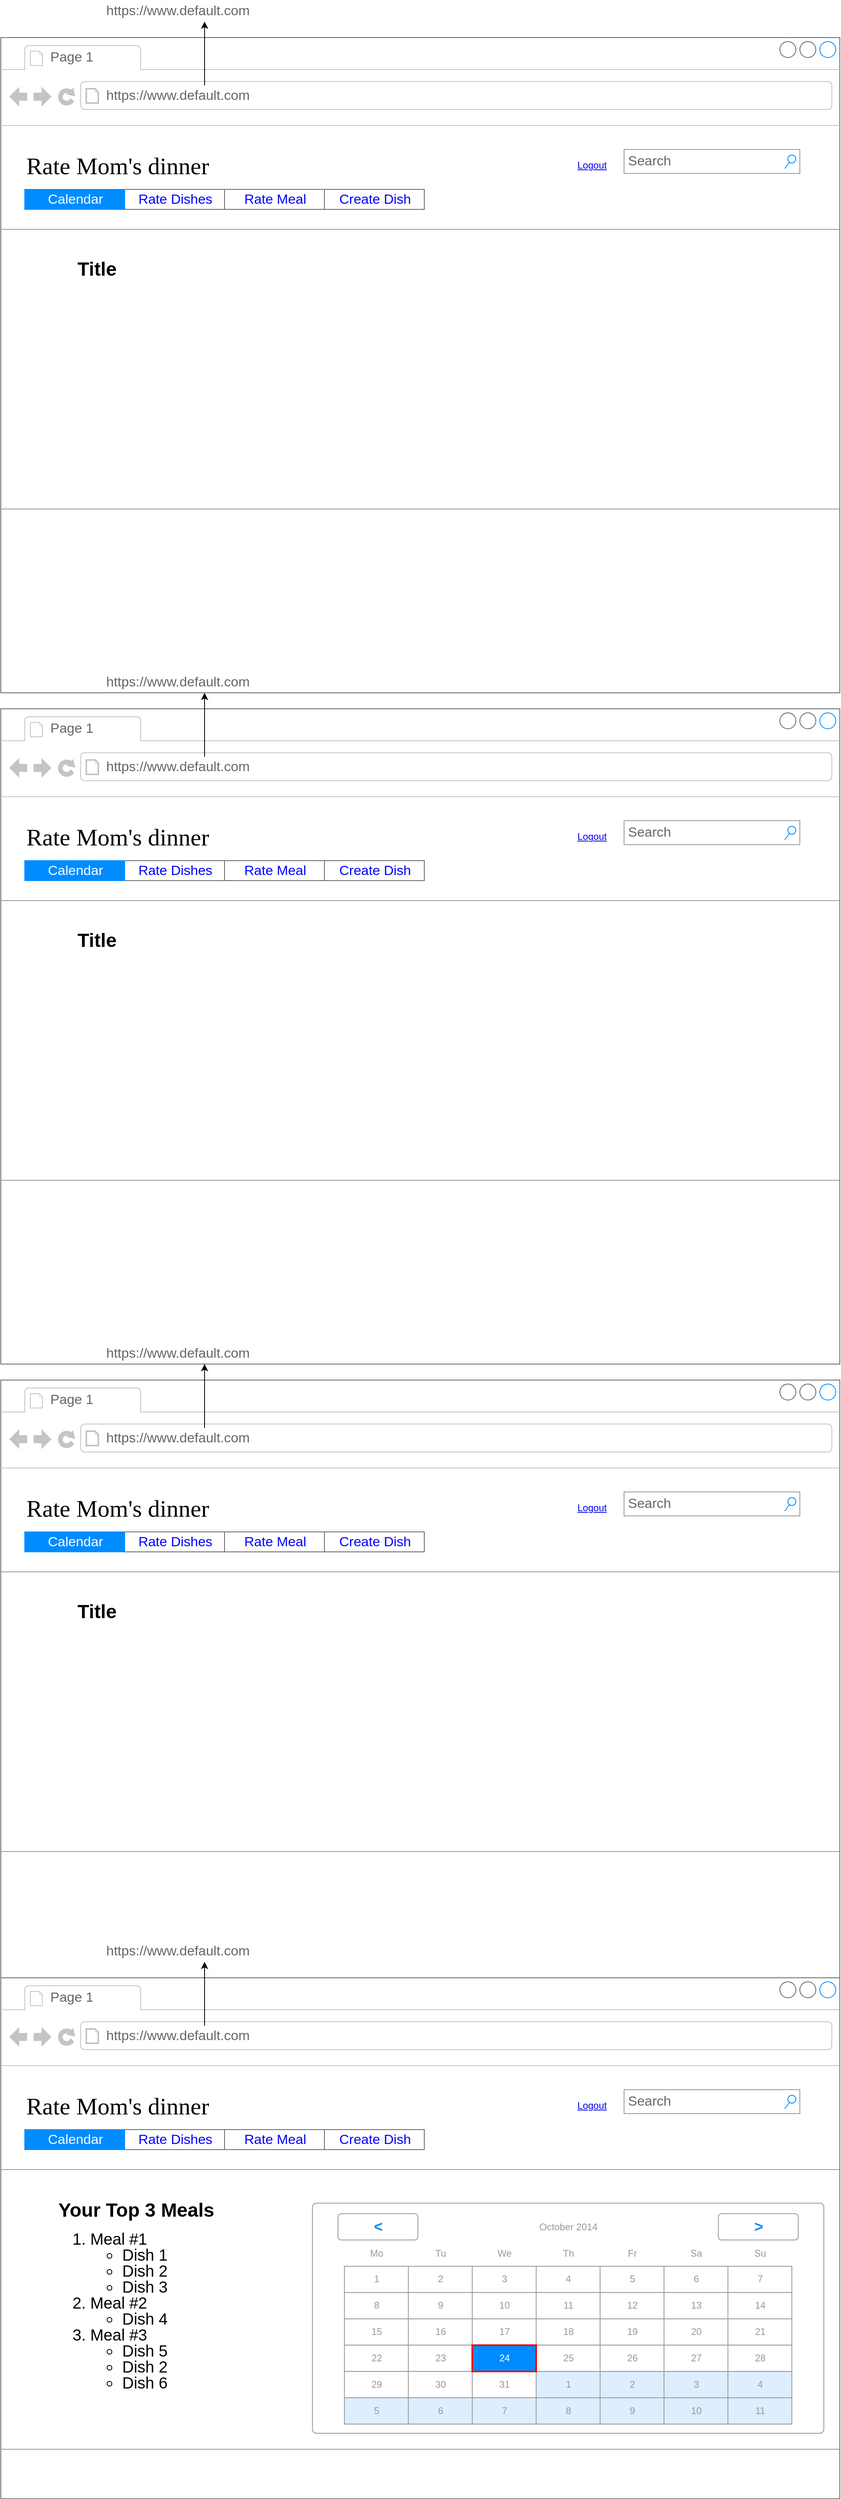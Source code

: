 <mxfile version="11.2.8" type="device" pages="1"><diagram name="Page-1" id="2cc2dc42-3aac-f2a9-1cec-7a8b7cbee084"><mxGraphModel dx="1408" dy="1583" grid="1" gridSize="10" guides="1" tooltips="1" connect="1" arrows="1" fold="1" page="1" pageScale="1" pageWidth="1100" pageHeight="850" background="#ffffff" math="0" shadow="0"><root><mxCell id="0"/><mxCell id="1" parent="0"/><mxCell id="7026571954dc6520-1" value="" style="strokeWidth=1;shadow=0;dashed=0;align=center;html=1;shape=mxgraph.mockup.containers.browserWindow;rSize=0;fillColor=#ffffff;strokeColor=#666666;mainText=,;recursiveResize=0;rounded=0;labelBackgroundColor=none;fontFamily=Verdana;fontSize=12;fontColor=#000000;" parent="1" vertex="1"><mxGeometry x="30" y="20" width="1050" height="820" as="geometry"/></mxCell><mxCell id="7026571954dc6520-2" value="Page 1" style="strokeWidth=1;shadow=0;dashed=0;align=center;html=1;shape=mxgraph.mockup.containers.anchor;fontSize=17;fontColor=#666666;align=left;" parent="7026571954dc6520-1" vertex="1"><mxGeometry x="60" y="12" width="110" height="26" as="geometry"/></mxCell><mxCell id="9xUAu_tIBHkytSe6XIQW-2" value="" style="edgeStyle=orthogonalEdgeStyle;rounded=0;orthogonalLoop=1;jettySize=auto;html=1;" edge="1" parent="7026571954dc6520-1" source="7026571954dc6520-3" target="9xUAu_tIBHkytSe6XIQW-1"><mxGeometry relative="1" as="geometry"/></mxCell><mxCell id="7026571954dc6520-3" value="https://www.default.com" style="strokeWidth=1;shadow=0;dashed=0;align=center;html=1;shape=mxgraph.mockup.containers.anchor;rSize=0;fontSize=17;fontColor=#666666;align=left;" parent="7026571954dc6520-1" vertex="1"><mxGeometry x="130" y="60" width="250" height="26" as="geometry"/></mxCell><mxCell id="9xUAu_tIBHkytSe6XIQW-1" value="https://www.default.com" style="strokeWidth=1;shadow=0;dashed=0;align=center;html=1;shape=mxgraph.mockup.containers.anchor;rSize=0;fontSize=17;fontColor=#666666;align=left;" vertex="1" parent="7026571954dc6520-1"><mxGeometry x="130" y="-46" width="250" height="26" as="geometry"/></mxCell><mxCell id="7026571954dc6520-4" value="Rate Mom's dinner&lt;br&gt;" style="text;html=1;points=[];align=left;verticalAlign=top;spacingTop=-4;fontSize=30;fontFamily=Verdana;fontColor=#000000;" parent="7026571954dc6520-1" vertex="1"><mxGeometry x="30" y="140" width="340" height="50" as="geometry"/></mxCell><mxCell id="7026571954dc6520-12" value="Search" style="text;html=1;points=[];align=left;verticalAlign=top;spacingTop=-4;fontSize=15;fontFamily=Verdana;fontColor=#000000;" parent="7026571954dc6520-1" vertex="1"><mxGeometry x="780" y="140" width="170" height="30" as="geometry"/></mxCell><mxCell id="7026571954dc6520-14" value="Search" style="strokeWidth=1;shadow=0;dashed=0;align=center;html=1;shape=mxgraph.mockup.forms.searchBox;strokeColor=#999999;mainText=;fillColor=#ffffff;strokeColor2=#008cff;fontColor=#666666;fontSize=17;align=left;spacingLeft=3;rounded=0;labelBackgroundColor=none;" parent="7026571954dc6520-1" vertex="1"><mxGeometry x="780" y="140" width="220" height="30" as="geometry"/></mxCell><mxCell id="7026571954dc6520-15" value="" style="verticalLabelPosition=bottom;shadow=0;dashed=0;align=center;html=1;verticalAlign=top;strokeWidth=1;shape=mxgraph.mockup.markup.line;strokeColor=#999999;rounded=0;labelBackgroundColor=none;fillColor=#ffffff;fontFamily=Verdana;fontSize=12;fontColor=#000000;" parent="7026571954dc6520-1" vertex="1"><mxGeometry y="150" width="1050" height="180" as="geometry"/></mxCell><mxCell id="7026571954dc6520-21" value="" style="verticalLabelPosition=bottom;shadow=0;dashed=0;align=center;html=1;verticalAlign=top;strokeWidth=1;shape=mxgraph.mockup.markup.line;strokeColor=#999999;rounded=0;labelBackgroundColor=none;fillColor=#ffffff;fontFamily=Verdana;fontSize=12;fontColor=#000000;" parent="7026571954dc6520-1" vertex="1"><mxGeometry y="580" width="1050" height="20" as="geometry"/></mxCell><UserObject label="Logout" link="https://www.draw.io" id="9xUAu_tIBHkytSe6XIQW-8"><mxCell style="text;html=1;strokeColor=none;fillColor=none;whiteSpace=wrap;align=center;verticalAlign=middle;fontColor=#0000EE;fontStyle=4;" vertex="1" parent="7026571954dc6520-1"><mxGeometry x="710" y="140" width="60" height="40" as="geometry"/></mxCell></UserObject><mxCell id="9xUAu_tIBHkytSe6XIQW-17" value="" style="strokeWidth=1;shadow=0;dashed=0;align=center;html=1;shape=mxgraph.mockup.text.rrect;rSize=0;fillColor=#ffffff;strokeColor=#666666;fontSize=25;" vertex="1" parent="7026571954dc6520-1"><mxGeometry x="30" y="190" width="500" height="25" as="geometry"/></mxCell><mxCell id="9xUAu_tIBHkytSe6XIQW-18" value="Rate Dishes" style="strokeColor=inherit;fillColor=inherit;gradientColor=inherit;strokeWidth=1;shadow=0;dashed=0;align=center;html=1;shape=mxgraph.mockup.text.rrect;rSize=0;fontSize=17;fontColor=#0000ff;" vertex="1" parent="9xUAu_tIBHkytSe6XIQW-17"><mxGeometry x="125" width="125" height="25" as="geometry"/></mxCell><mxCell id="9xUAu_tIBHkytSe6XIQW-19" value="Rate Meal" style="strokeColor=inherit;fillColor=inherit;gradientColor=inherit;strokeWidth=1;shadow=0;dashed=0;align=center;html=1;shape=mxgraph.mockup.text.rrect;rSize=0;fontSize=17;fontColor=#0000ff;" vertex="1" parent="9xUAu_tIBHkytSe6XIQW-17"><mxGeometry x="250" width="125" height="25" as="geometry"/></mxCell><mxCell id="9xUAu_tIBHkytSe6XIQW-20" value="Create Dish" style="strokeColor=inherit;fillColor=inherit;gradientColor=inherit;strokeWidth=1;shadow=0;dashed=0;align=center;html=1;shape=mxgraph.mockup.text.rrect;rSize=0;fontSize=17;fontColor=#0000ff;" vertex="1" parent="9xUAu_tIBHkytSe6XIQW-17"><mxGeometry x="375" width="125" height="25" as="geometry"/></mxCell><mxCell id="9xUAu_tIBHkytSe6XIQW-21" value="Calendar" style="strokeWidth=1;shadow=0;dashed=0;align=center;html=1;shape=mxgraph.mockup.text.rrect;rSize=0;fontSize=17;fontColor=#ffffff;fillColor=#008cff;strokeColor=#008cff;" vertex="1" parent="9xUAu_tIBHkytSe6XIQW-17"><mxGeometry width="125" height="25" as="geometry"/></mxCell><mxCell id="9xUAu_tIBHkytSe6XIQW-22" value="Title" style="text;strokeColor=none;fillColor=none;html=1;fontSize=24;fontStyle=1;verticalAlign=middle;align=center;" vertex="1" parent="7026571954dc6520-1"><mxGeometry x="70" y="270" width="100" height="40" as="geometry"/></mxCell><mxCell id="9xUAu_tIBHkytSe6XIQW-23" value="" style="strokeWidth=1;shadow=0;dashed=0;align=center;html=1;shape=mxgraph.mockup.containers.browserWindow;rSize=0;fillColor=#ffffff;strokeColor=#666666;mainText=,;recursiveResize=0;rounded=0;labelBackgroundColor=none;fontFamily=Verdana;fontSize=12;fontColor=#000000;" vertex="1" parent="1"><mxGeometry x="30" y="860" width="1050" height="820" as="geometry"/></mxCell><mxCell id="9xUAu_tIBHkytSe6XIQW-24" value="Page 1" style="strokeWidth=1;shadow=0;dashed=0;align=center;html=1;shape=mxgraph.mockup.containers.anchor;fontSize=17;fontColor=#666666;align=left;" vertex="1" parent="9xUAu_tIBHkytSe6XIQW-23"><mxGeometry x="60" y="12" width="110" height="26" as="geometry"/></mxCell><mxCell id="9xUAu_tIBHkytSe6XIQW-25" value="" style="edgeStyle=orthogonalEdgeStyle;rounded=0;orthogonalLoop=1;jettySize=auto;html=1;" edge="1" parent="9xUAu_tIBHkytSe6XIQW-23" source="9xUAu_tIBHkytSe6XIQW-26" target="9xUAu_tIBHkytSe6XIQW-27"><mxGeometry relative="1" as="geometry"/></mxCell><mxCell id="9xUAu_tIBHkytSe6XIQW-26" value="https://www.default.com" style="strokeWidth=1;shadow=0;dashed=0;align=center;html=1;shape=mxgraph.mockup.containers.anchor;rSize=0;fontSize=17;fontColor=#666666;align=left;" vertex="1" parent="9xUAu_tIBHkytSe6XIQW-23"><mxGeometry x="130" y="60" width="250" height="26" as="geometry"/></mxCell><mxCell id="9xUAu_tIBHkytSe6XIQW-27" value="https://www.default.com" style="strokeWidth=1;shadow=0;dashed=0;align=center;html=1;shape=mxgraph.mockup.containers.anchor;rSize=0;fontSize=17;fontColor=#666666;align=left;" vertex="1" parent="9xUAu_tIBHkytSe6XIQW-23"><mxGeometry x="130" y="-46" width="250" height="26" as="geometry"/></mxCell><mxCell id="9xUAu_tIBHkytSe6XIQW-28" value="Rate Mom's dinner&lt;br&gt;" style="text;html=1;points=[];align=left;verticalAlign=top;spacingTop=-4;fontSize=30;fontFamily=Verdana;fontColor=#000000;" vertex="1" parent="9xUAu_tIBHkytSe6XIQW-23"><mxGeometry x="30" y="140" width="340" height="50" as="geometry"/></mxCell><mxCell id="9xUAu_tIBHkytSe6XIQW-29" value="Search" style="text;html=1;points=[];align=left;verticalAlign=top;spacingTop=-4;fontSize=15;fontFamily=Verdana;fontColor=#000000;" vertex="1" parent="9xUAu_tIBHkytSe6XIQW-23"><mxGeometry x="780" y="140" width="170" height="30" as="geometry"/></mxCell><mxCell id="9xUAu_tIBHkytSe6XIQW-30" value="Search" style="strokeWidth=1;shadow=0;dashed=0;align=center;html=1;shape=mxgraph.mockup.forms.searchBox;strokeColor=#999999;mainText=;fillColor=#ffffff;strokeColor2=#008cff;fontColor=#666666;fontSize=17;align=left;spacingLeft=3;rounded=0;labelBackgroundColor=none;" vertex="1" parent="9xUAu_tIBHkytSe6XIQW-23"><mxGeometry x="780" y="140" width="220" height="30" as="geometry"/></mxCell><mxCell id="9xUAu_tIBHkytSe6XIQW-31" value="" style="verticalLabelPosition=bottom;shadow=0;dashed=0;align=center;html=1;verticalAlign=top;strokeWidth=1;shape=mxgraph.mockup.markup.line;strokeColor=#999999;rounded=0;labelBackgroundColor=none;fillColor=#ffffff;fontFamily=Verdana;fontSize=12;fontColor=#000000;" vertex="1" parent="9xUAu_tIBHkytSe6XIQW-23"><mxGeometry y="150" width="1050" height="180" as="geometry"/></mxCell><mxCell id="9xUAu_tIBHkytSe6XIQW-32" value="" style="verticalLabelPosition=bottom;shadow=0;dashed=0;align=center;html=1;verticalAlign=top;strokeWidth=1;shape=mxgraph.mockup.markup.line;strokeColor=#999999;rounded=0;labelBackgroundColor=none;fillColor=#ffffff;fontFamily=Verdana;fontSize=12;fontColor=#000000;" vertex="1" parent="9xUAu_tIBHkytSe6XIQW-23"><mxGeometry y="580" width="1050" height="20" as="geometry"/></mxCell><UserObject label="Logout" link="https://www.draw.io" id="9xUAu_tIBHkytSe6XIQW-33"><mxCell style="text;html=1;strokeColor=none;fillColor=none;whiteSpace=wrap;align=center;verticalAlign=middle;fontColor=#0000EE;fontStyle=4;" vertex="1" parent="9xUAu_tIBHkytSe6XIQW-23"><mxGeometry x="710" y="140" width="60" height="40" as="geometry"/></mxCell></UserObject><mxCell id="9xUAu_tIBHkytSe6XIQW-34" value="" style="strokeWidth=1;shadow=0;dashed=0;align=center;html=1;shape=mxgraph.mockup.text.rrect;rSize=0;fillColor=#ffffff;strokeColor=#666666;fontSize=25;" vertex="1" parent="9xUAu_tIBHkytSe6XIQW-23"><mxGeometry x="30" y="190" width="500" height="25" as="geometry"/></mxCell><mxCell id="9xUAu_tIBHkytSe6XIQW-35" value="Rate Dishes" style="strokeColor=inherit;fillColor=inherit;gradientColor=inherit;strokeWidth=1;shadow=0;dashed=0;align=center;html=1;shape=mxgraph.mockup.text.rrect;rSize=0;fontSize=17;fontColor=#0000ff;" vertex="1" parent="9xUAu_tIBHkytSe6XIQW-34"><mxGeometry x="125" width="125" height="25" as="geometry"/></mxCell><mxCell id="9xUAu_tIBHkytSe6XIQW-36" value="Rate Meal" style="strokeColor=inherit;fillColor=inherit;gradientColor=inherit;strokeWidth=1;shadow=0;dashed=0;align=center;html=1;shape=mxgraph.mockup.text.rrect;rSize=0;fontSize=17;fontColor=#0000ff;" vertex="1" parent="9xUAu_tIBHkytSe6XIQW-34"><mxGeometry x="250" width="125" height="25" as="geometry"/></mxCell><mxCell id="9xUAu_tIBHkytSe6XIQW-37" value="Create Dish" style="strokeColor=inherit;fillColor=inherit;gradientColor=inherit;strokeWidth=1;shadow=0;dashed=0;align=center;html=1;shape=mxgraph.mockup.text.rrect;rSize=0;fontSize=17;fontColor=#0000ff;" vertex="1" parent="9xUAu_tIBHkytSe6XIQW-34"><mxGeometry x="375" width="125" height="25" as="geometry"/></mxCell><mxCell id="9xUAu_tIBHkytSe6XIQW-38" value="Calendar" style="strokeWidth=1;shadow=0;dashed=0;align=center;html=1;shape=mxgraph.mockup.text.rrect;rSize=0;fontSize=17;fontColor=#ffffff;fillColor=#008cff;strokeColor=#008cff;" vertex="1" parent="9xUAu_tIBHkytSe6XIQW-34"><mxGeometry width="125" height="25" as="geometry"/></mxCell><mxCell id="9xUAu_tIBHkytSe6XIQW-39" value="Title" style="text;strokeColor=none;fillColor=none;html=1;fontSize=24;fontStyle=1;verticalAlign=middle;align=center;" vertex="1" parent="9xUAu_tIBHkytSe6XIQW-23"><mxGeometry x="70" y="270" width="100" height="40" as="geometry"/></mxCell><mxCell id="9xUAu_tIBHkytSe6XIQW-40" value="" style="strokeWidth=1;shadow=0;dashed=0;align=center;html=1;shape=mxgraph.mockup.containers.browserWindow;rSize=0;fillColor=#ffffff;strokeColor=#666666;mainText=,;recursiveResize=0;rounded=0;labelBackgroundColor=none;fontFamily=Verdana;fontSize=12;fontColor=#000000;" vertex="1" parent="1"><mxGeometry x="30" y="1700" width="1050" height="820" as="geometry"/></mxCell><mxCell id="9xUAu_tIBHkytSe6XIQW-41" value="Page 1" style="strokeWidth=1;shadow=0;dashed=0;align=center;html=1;shape=mxgraph.mockup.containers.anchor;fontSize=17;fontColor=#666666;align=left;" vertex="1" parent="9xUAu_tIBHkytSe6XIQW-40"><mxGeometry x="60" y="12" width="110" height="26" as="geometry"/></mxCell><mxCell id="9xUAu_tIBHkytSe6XIQW-42" value="" style="edgeStyle=orthogonalEdgeStyle;rounded=0;orthogonalLoop=1;jettySize=auto;html=1;" edge="1" parent="9xUAu_tIBHkytSe6XIQW-40" source="9xUAu_tIBHkytSe6XIQW-43" target="9xUAu_tIBHkytSe6XIQW-44"><mxGeometry relative="1" as="geometry"/></mxCell><mxCell id="9xUAu_tIBHkytSe6XIQW-43" value="https://www.default.com" style="strokeWidth=1;shadow=0;dashed=0;align=center;html=1;shape=mxgraph.mockup.containers.anchor;rSize=0;fontSize=17;fontColor=#666666;align=left;" vertex="1" parent="9xUAu_tIBHkytSe6XIQW-40"><mxGeometry x="130" y="60" width="250" height="26" as="geometry"/></mxCell><mxCell id="9xUAu_tIBHkytSe6XIQW-44" value="https://www.default.com" style="strokeWidth=1;shadow=0;dashed=0;align=center;html=1;shape=mxgraph.mockup.containers.anchor;rSize=0;fontSize=17;fontColor=#666666;align=left;" vertex="1" parent="9xUAu_tIBHkytSe6XIQW-40"><mxGeometry x="130" y="-46" width="250" height="26" as="geometry"/></mxCell><mxCell id="9xUAu_tIBHkytSe6XIQW-45" value="Rate Mom's dinner&lt;br&gt;" style="text;html=1;points=[];align=left;verticalAlign=top;spacingTop=-4;fontSize=30;fontFamily=Verdana;fontColor=#000000;" vertex="1" parent="9xUAu_tIBHkytSe6XIQW-40"><mxGeometry x="30" y="140" width="340" height="50" as="geometry"/></mxCell><mxCell id="9xUAu_tIBHkytSe6XIQW-46" value="Search" style="text;html=1;points=[];align=left;verticalAlign=top;spacingTop=-4;fontSize=15;fontFamily=Verdana;fontColor=#000000;" vertex="1" parent="9xUAu_tIBHkytSe6XIQW-40"><mxGeometry x="780" y="140" width="170" height="30" as="geometry"/></mxCell><mxCell id="9xUAu_tIBHkytSe6XIQW-47" value="Search" style="strokeWidth=1;shadow=0;dashed=0;align=center;html=1;shape=mxgraph.mockup.forms.searchBox;strokeColor=#999999;mainText=;fillColor=#ffffff;strokeColor2=#008cff;fontColor=#666666;fontSize=17;align=left;spacingLeft=3;rounded=0;labelBackgroundColor=none;" vertex="1" parent="9xUAu_tIBHkytSe6XIQW-40"><mxGeometry x="780" y="140" width="220" height="30" as="geometry"/></mxCell><mxCell id="9xUAu_tIBHkytSe6XIQW-48" value="" style="verticalLabelPosition=bottom;shadow=0;dashed=0;align=center;html=1;verticalAlign=top;strokeWidth=1;shape=mxgraph.mockup.markup.line;strokeColor=#999999;rounded=0;labelBackgroundColor=none;fillColor=#ffffff;fontFamily=Verdana;fontSize=12;fontColor=#000000;" vertex="1" parent="9xUAu_tIBHkytSe6XIQW-40"><mxGeometry y="150" width="1050" height="180" as="geometry"/></mxCell><mxCell id="9xUAu_tIBHkytSe6XIQW-49" value="" style="verticalLabelPosition=bottom;shadow=0;dashed=0;align=center;html=1;verticalAlign=top;strokeWidth=1;shape=mxgraph.mockup.markup.line;strokeColor=#999999;rounded=0;labelBackgroundColor=none;fillColor=#ffffff;fontFamily=Verdana;fontSize=12;fontColor=#000000;" vertex="1" parent="9xUAu_tIBHkytSe6XIQW-40"><mxGeometry y="580" width="1050" height="20" as="geometry"/></mxCell><UserObject label="Logout" link="https://www.draw.io" id="9xUAu_tIBHkytSe6XIQW-50"><mxCell style="text;html=1;strokeColor=none;fillColor=none;whiteSpace=wrap;align=center;verticalAlign=middle;fontColor=#0000EE;fontStyle=4;" vertex="1" parent="9xUAu_tIBHkytSe6XIQW-40"><mxGeometry x="710" y="140" width="60" height="40" as="geometry"/></mxCell></UserObject><mxCell id="9xUAu_tIBHkytSe6XIQW-51" value="" style="strokeWidth=1;shadow=0;dashed=0;align=center;html=1;shape=mxgraph.mockup.text.rrect;rSize=0;fillColor=#ffffff;strokeColor=#666666;fontSize=25;" vertex="1" parent="9xUAu_tIBHkytSe6XIQW-40"><mxGeometry x="30" y="190" width="500" height="25" as="geometry"/></mxCell><mxCell id="9xUAu_tIBHkytSe6XIQW-52" value="Rate Dishes" style="strokeColor=inherit;fillColor=inherit;gradientColor=inherit;strokeWidth=1;shadow=0;dashed=0;align=center;html=1;shape=mxgraph.mockup.text.rrect;rSize=0;fontSize=17;fontColor=#0000ff;" vertex="1" parent="9xUAu_tIBHkytSe6XIQW-51"><mxGeometry x="125" width="125" height="25" as="geometry"/></mxCell><mxCell id="9xUAu_tIBHkytSe6XIQW-53" value="Rate Meal" style="strokeColor=inherit;fillColor=inherit;gradientColor=inherit;strokeWidth=1;shadow=0;dashed=0;align=center;html=1;shape=mxgraph.mockup.text.rrect;rSize=0;fontSize=17;fontColor=#0000ff;" vertex="1" parent="9xUAu_tIBHkytSe6XIQW-51"><mxGeometry x="250" width="125" height="25" as="geometry"/></mxCell><mxCell id="9xUAu_tIBHkytSe6XIQW-54" value="Create Dish" style="strokeColor=inherit;fillColor=inherit;gradientColor=inherit;strokeWidth=1;shadow=0;dashed=0;align=center;html=1;shape=mxgraph.mockup.text.rrect;rSize=0;fontSize=17;fontColor=#0000ff;" vertex="1" parent="9xUAu_tIBHkytSe6XIQW-51"><mxGeometry x="375" width="125" height="25" as="geometry"/></mxCell><mxCell id="9xUAu_tIBHkytSe6XIQW-55" value="Calendar" style="strokeWidth=1;shadow=0;dashed=0;align=center;html=1;shape=mxgraph.mockup.text.rrect;rSize=0;fontSize=17;fontColor=#ffffff;fillColor=#008cff;strokeColor=#008cff;" vertex="1" parent="9xUAu_tIBHkytSe6XIQW-51"><mxGeometry width="125" height="25" as="geometry"/></mxCell><mxCell id="9xUAu_tIBHkytSe6XIQW-56" value="Title" style="text;strokeColor=none;fillColor=none;html=1;fontSize=24;fontStyle=1;verticalAlign=middle;align=center;" vertex="1" parent="9xUAu_tIBHkytSe6XIQW-40"><mxGeometry x="70" y="270" width="100" height="40" as="geometry"/></mxCell><object label="" id="9xUAu_tIBHkytSe6XIQW-57"><mxCell style="strokeWidth=1;shadow=0;dashed=0;align=center;html=1;shape=mxgraph.mockup.containers.browserWindow;rSize=0;fillColor=#ffffff;strokeColor=#666666;mainText=,;recursiveResize=0;rounded=0;labelBackgroundColor=none;fontFamily=Verdana;fontSize=12;fontColor=#000000;" vertex="1" parent="1"><mxGeometry x="30" y="2448" width="1050" height="652" as="geometry"/></mxCell></object><mxCell id="9xUAu_tIBHkytSe6XIQW-75" value="&lt;ol style=&quot;font-size: 20px ; line-height: 100%&quot;&gt;&lt;li style=&quot;font-size: 20px&quot;&gt;Meal #1&lt;/li&gt;&lt;ul&gt;&lt;li style=&quot;font-size: 20px&quot;&gt;Dish 1&lt;/li&gt;&lt;li style=&quot;font-size: 20px&quot;&gt;Dish 2&lt;/li&gt;&lt;li style=&quot;font-size: 20px&quot;&gt;Dish 3&lt;/li&gt;&lt;/ul&gt;&lt;li style=&quot;font-size: 20px&quot;&gt;Meal #2&lt;/li&gt;&lt;ul&gt;&lt;li style=&quot;font-size: 20px&quot;&gt;Dish 4&lt;/li&gt;&lt;/ul&gt;&lt;li style=&quot;font-size: 20px&quot;&gt;Meal #3&lt;/li&gt;&lt;ul&gt;&lt;li style=&quot;font-size: 20px&quot;&gt;Dish 5&lt;/li&gt;&lt;li style=&quot;font-size: 20px&quot;&gt;Dish 2&lt;/li&gt;&lt;li style=&quot;font-size: 20px&quot;&gt;Dish 6&lt;/li&gt;&lt;/ul&gt;&lt;/ol&gt;" style="text;strokeColor=none;fillColor=none;html=1;whiteSpace=wrap;overflow=hidden;fontSize=20;direction=south;" vertex="1" parent="9xUAu_tIBHkytSe6XIQW-57"><mxGeometry x="70" y="290" width="425" height="230" as="geometry"/></mxCell><mxCell id="9xUAu_tIBHkytSe6XIQW-58" value="Page 1" style="strokeWidth=1;shadow=0;dashed=0;align=center;html=1;shape=mxgraph.mockup.containers.anchor;fontSize=17;fontColor=#666666;align=left;" vertex="1" parent="9xUAu_tIBHkytSe6XIQW-57"><mxGeometry x="60" y="12" width="110" height="26" as="geometry"/></mxCell><mxCell id="9xUAu_tIBHkytSe6XIQW-59" value="" style="edgeStyle=orthogonalEdgeStyle;rounded=0;orthogonalLoop=1;jettySize=auto;html=1;" edge="1" parent="9xUAu_tIBHkytSe6XIQW-57" source="9xUAu_tIBHkytSe6XIQW-60" target="9xUAu_tIBHkytSe6XIQW-61"><mxGeometry relative="1" as="geometry"/></mxCell><mxCell id="9xUAu_tIBHkytSe6XIQW-60" value="https://www.default.com" style="strokeWidth=1;shadow=0;dashed=0;align=center;html=1;shape=mxgraph.mockup.containers.anchor;rSize=0;fontSize=17;fontColor=#666666;align=left;" vertex="1" parent="9xUAu_tIBHkytSe6XIQW-57"><mxGeometry x="130" y="60" width="250" height="26" as="geometry"/></mxCell><mxCell id="9xUAu_tIBHkytSe6XIQW-61" value="https://www.default.com" style="strokeWidth=1;shadow=0;dashed=0;align=center;html=1;shape=mxgraph.mockup.containers.anchor;rSize=0;fontSize=17;fontColor=#666666;align=left;" vertex="1" parent="9xUAu_tIBHkytSe6XIQW-57"><mxGeometry x="130" y="-46" width="250" height="26" as="geometry"/></mxCell><mxCell id="9xUAu_tIBHkytSe6XIQW-62" value="Rate Mom's dinner&lt;br&gt;" style="text;html=1;points=[];align=left;verticalAlign=top;spacingTop=-4;fontSize=30;fontFamily=Verdana;fontColor=#000000;" vertex="1" parent="9xUAu_tIBHkytSe6XIQW-57"><mxGeometry x="30" y="140" width="340" height="50" as="geometry"/></mxCell><mxCell id="9xUAu_tIBHkytSe6XIQW-63" value="Search" style="text;html=1;points=[];align=left;verticalAlign=top;spacingTop=-4;fontSize=15;fontFamily=Verdana;fontColor=#000000;" vertex="1" parent="9xUAu_tIBHkytSe6XIQW-57"><mxGeometry x="780" y="140" width="170" height="30" as="geometry"/></mxCell><mxCell id="9xUAu_tIBHkytSe6XIQW-64" value="Search" style="strokeWidth=1;shadow=0;dashed=0;align=center;html=1;shape=mxgraph.mockup.forms.searchBox;strokeColor=#999999;mainText=;fillColor=#ffffff;strokeColor2=#008cff;fontColor=#666666;fontSize=17;align=left;spacingLeft=3;rounded=0;labelBackgroundColor=none;" vertex="1" parent="9xUAu_tIBHkytSe6XIQW-57"><mxGeometry x="780" y="140" width="220" height="30" as="geometry"/></mxCell><mxCell id="9xUAu_tIBHkytSe6XIQW-65" value="" style="verticalLabelPosition=bottom;shadow=0;dashed=0;align=center;html=1;verticalAlign=top;strokeWidth=1;shape=mxgraph.mockup.markup.line;strokeColor=#999999;rounded=0;labelBackgroundColor=none;fillColor=#ffffff;fontFamily=Verdana;fontSize=12;fontColor=#000000;" vertex="1" parent="9xUAu_tIBHkytSe6XIQW-57"><mxGeometry y="150" width="1050" height="180" as="geometry"/></mxCell><mxCell id="9xUAu_tIBHkytSe6XIQW-66" value="" style="verticalLabelPosition=bottom;shadow=0;dashed=0;align=center;html=1;verticalAlign=top;strokeWidth=1;shape=mxgraph.mockup.markup.line;strokeColor=#999999;rounded=0;labelBackgroundColor=none;fillColor=#ffffff;fontFamily=Verdana;fontSize=12;fontColor=#000000;" vertex="1" parent="9xUAu_tIBHkytSe6XIQW-57"><mxGeometry y="580" width="1050" height="20" as="geometry"/></mxCell><UserObject label="Logout" link="https://www.draw.io" id="9xUAu_tIBHkytSe6XIQW-67"><mxCell style="text;html=1;strokeColor=none;fillColor=none;whiteSpace=wrap;align=center;verticalAlign=middle;fontColor=#0000EE;fontStyle=4;" vertex="1" parent="9xUAu_tIBHkytSe6XIQW-57"><mxGeometry x="710" y="140" width="60" height="40" as="geometry"/></mxCell></UserObject><mxCell id="9xUAu_tIBHkytSe6XIQW-68" value="" style="strokeWidth=1;shadow=0;dashed=0;align=center;html=1;shape=mxgraph.mockup.text.rrect;rSize=0;fillColor=#ffffff;strokeColor=#666666;fontSize=25;" vertex="1" parent="9xUAu_tIBHkytSe6XIQW-57"><mxGeometry x="30" y="190" width="500" height="25" as="geometry"/></mxCell><mxCell id="9xUAu_tIBHkytSe6XIQW-69" value="Rate Dishes" style="strokeColor=inherit;fillColor=inherit;gradientColor=inherit;strokeWidth=1;shadow=0;dashed=0;align=center;html=1;shape=mxgraph.mockup.text.rrect;rSize=0;fontSize=17;fontColor=#0000ff;" vertex="1" parent="9xUAu_tIBHkytSe6XIQW-68"><mxGeometry x="125" width="125" height="25" as="geometry"/></mxCell><mxCell id="9xUAu_tIBHkytSe6XIQW-70" value="Rate Meal" style="strokeColor=inherit;fillColor=inherit;gradientColor=inherit;strokeWidth=1;shadow=0;dashed=0;align=center;html=1;shape=mxgraph.mockup.text.rrect;rSize=0;fontSize=17;fontColor=#0000ff;" vertex="1" parent="9xUAu_tIBHkytSe6XIQW-68"><mxGeometry x="250" width="125" height="25" as="geometry"/></mxCell><mxCell id="9xUAu_tIBHkytSe6XIQW-71" value="Create Dish" style="strokeColor=inherit;fillColor=inherit;gradientColor=inherit;strokeWidth=1;shadow=0;dashed=0;align=center;html=1;shape=mxgraph.mockup.text.rrect;rSize=0;fontSize=17;fontColor=#0000ff;" vertex="1" parent="9xUAu_tIBHkytSe6XIQW-68"><mxGeometry x="375" width="125" height="25" as="geometry"/></mxCell><mxCell id="9xUAu_tIBHkytSe6XIQW-72" value="Calendar" style="strokeWidth=1;shadow=0;dashed=0;align=center;html=1;shape=mxgraph.mockup.text.rrect;rSize=0;fontSize=17;fontColor=#ffffff;fillColor=#008cff;strokeColor=#008cff;" vertex="1" parent="9xUAu_tIBHkytSe6XIQW-68"><mxGeometry width="125" height="25" as="geometry"/></mxCell><mxCell id="9xUAu_tIBHkytSe6XIQW-73" value="Your Top 3&amp;nbsp;Meals" style="text;strokeColor=none;fillColor=none;html=1;fontSize=24;fontStyle=1;align=left;" vertex="1" parent="9xUAu_tIBHkytSe6XIQW-57"><mxGeometry x="70" y="270" width="210" height="40" as="geometry"/></mxCell><mxCell id="9xUAu_tIBHkytSe6XIQW-77" value="" style="strokeWidth=1;shadow=0;dashed=0;align=center;html=1;shape=mxgraph.mockup.forms.rrect;rSize=5;strokeColor=#999999;fillColor=#ffffff;fontSize=20;" vertex="1" parent="9xUAu_tIBHkytSe6XIQW-57"><mxGeometry x="390" y="282" width="640" height="288" as="geometry"/></mxCell><mxCell id="9xUAu_tIBHkytSe6XIQW-78" value="October 2014" style="strokeWidth=1;shadow=0;dashed=0;align=center;html=1;shape=mxgraph.mockup.forms.anchor;fontColor=#999999;" vertex="1" parent="9xUAu_tIBHkytSe6XIQW-77"><mxGeometry x="120" y="13.166" width="400" height="32.914" as="geometry"/></mxCell><mxCell id="9xUAu_tIBHkytSe6XIQW-79" value="&lt;" style="strokeWidth=1;shadow=0;dashed=0;align=center;html=1;shape=mxgraph.mockup.forms.rrect;rSize=4;strokeColor=#999999;fontColor=#008cff;fontSize=19;fontStyle=1;" vertex="1" parent="9xUAu_tIBHkytSe6XIQW-77"><mxGeometry x="32" y="13.166" width="100" height="32.914" as="geometry"/></mxCell><mxCell id="9xUAu_tIBHkytSe6XIQW-80" value="&gt;" style="strokeWidth=1;shadow=0;dashed=0;align=center;html=1;shape=mxgraph.mockup.forms.rrect;rSize=4;strokeColor=#999999;fontColor=#008cff;fontSize=19;fontStyle=1;" vertex="1" parent="9xUAu_tIBHkytSe6XIQW-77"><mxGeometry x="508" y="13.166" width="100" height="32.914" as="geometry"/></mxCell><mxCell id="9xUAu_tIBHkytSe6XIQW-81" value="Mo" style="strokeWidth=1;shadow=0;dashed=0;align=center;html=1;shape=mxgraph.mockup.forms.anchor;fontColor=#999999;" vertex="1" parent="9xUAu_tIBHkytSe6XIQW-77"><mxGeometry x="40" y="46.08" width="80" height="32.914" as="geometry"/></mxCell><mxCell id="9xUAu_tIBHkytSe6XIQW-82" value="Tu" style="strokeWidth=1;shadow=0;dashed=0;align=center;html=1;shape=mxgraph.mockup.forms.anchor;fontColor=#999999;" vertex="1" parent="9xUAu_tIBHkytSe6XIQW-77"><mxGeometry x="120" y="46.08" width="80" height="32.914" as="geometry"/></mxCell><mxCell id="9xUAu_tIBHkytSe6XIQW-83" value="We" style="strokeWidth=1;shadow=0;dashed=0;align=center;html=1;shape=mxgraph.mockup.forms.anchor;fontColor=#999999;" vertex="1" parent="9xUAu_tIBHkytSe6XIQW-77"><mxGeometry x="200" y="46.08" width="80" height="32.914" as="geometry"/></mxCell><mxCell id="9xUAu_tIBHkytSe6XIQW-84" value="Th" style="strokeWidth=1;shadow=0;dashed=0;align=center;html=1;shape=mxgraph.mockup.forms.anchor;fontColor=#999999;" vertex="1" parent="9xUAu_tIBHkytSe6XIQW-77"><mxGeometry x="280" y="46.08" width="80" height="32.914" as="geometry"/></mxCell><mxCell id="9xUAu_tIBHkytSe6XIQW-85" value="Fr" style="strokeWidth=1;shadow=0;dashed=0;align=center;html=1;shape=mxgraph.mockup.forms.anchor;fontColor=#999999;" vertex="1" parent="9xUAu_tIBHkytSe6XIQW-77"><mxGeometry x="360" y="46.08" width="80" height="32.914" as="geometry"/></mxCell><mxCell id="9xUAu_tIBHkytSe6XIQW-86" value="Sa" style="strokeWidth=1;shadow=0;dashed=0;align=center;html=1;shape=mxgraph.mockup.forms.anchor;fontColor=#999999;" vertex="1" parent="9xUAu_tIBHkytSe6XIQW-77"><mxGeometry x="440" y="46.08" width="80" height="32.914" as="geometry"/></mxCell><mxCell id="9xUAu_tIBHkytSe6XIQW-87" value="Su" style="strokeWidth=1;shadow=0;dashed=0;align=center;html=1;shape=mxgraph.mockup.forms.anchor;fontColor=#999999;" vertex="1" parent="9xUAu_tIBHkytSe6XIQW-77"><mxGeometry x="520" y="46.08" width="80" height="32.914" as="geometry"/></mxCell><mxCell id="9xUAu_tIBHkytSe6XIQW-88" value="1" style="strokeWidth=1;shadow=0;dashed=0;align=center;html=1;shape=mxgraph.mockup.forms.rrect;rSize=0;strokeColor=#999999;fontColor=#999999;" vertex="1" parent="9xUAu_tIBHkytSe6XIQW-77"><mxGeometry x="40" y="78.994" width="80" height="32.914" as="geometry"/></mxCell><mxCell id="9xUAu_tIBHkytSe6XIQW-89" value="2" style="strokeWidth=1;shadow=0;dashed=0;align=center;html=1;shape=mxgraph.mockup.forms.rrect;rSize=0;strokeColor=#999999;fontColor=#999999;" vertex="1" parent="9xUAu_tIBHkytSe6XIQW-77"><mxGeometry x="120" y="78.994" width="80" height="32.914" as="geometry"/></mxCell><mxCell id="9xUAu_tIBHkytSe6XIQW-90" value="3" style="strokeWidth=1;shadow=0;dashed=0;align=center;html=1;shape=mxgraph.mockup.forms.rrect;rSize=0;strokeColor=#999999;fontColor=#999999;" vertex="1" parent="9xUAu_tIBHkytSe6XIQW-77"><mxGeometry x="200" y="78.994" width="80" height="32.914" as="geometry"/></mxCell><mxCell id="9xUAu_tIBHkytSe6XIQW-91" value="4" style="strokeWidth=1;shadow=0;dashed=0;align=center;html=1;shape=mxgraph.mockup.forms.rrect;rSize=0;strokeColor=#999999;fontColor=#999999;" vertex="1" parent="9xUAu_tIBHkytSe6XIQW-77"><mxGeometry x="280" y="78.994" width="80" height="32.914" as="geometry"/></mxCell><mxCell id="9xUAu_tIBHkytSe6XIQW-92" value="5" style="strokeWidth=1;shadow=0;dashed=0;align=center;html=1;shape=mxgraph.mockup.forms.rrect;rSize=0;strokeColor=#999999;fontColor=#999999;" vertex="1" parent="9xUAu_tIBHkytSe6XIQW-77"><mxGeometry x="360" y="78.994" width="80" height="32.914" as="geometry"/></mxCell><mxCell id="9xUAu_tIBHkytSe6XIQW-93" value="6" style="strokeWidth=1;shadow=0;dashed=0;align=center;html=1;shape=mxgraph.mockup.forms.rrect;rSize=0;strokeColor=#999999;fontColor=#999999;" vertex="1" parent="9xUAu_tIBHkytSe6XIQW-77"><mxGeometry x="440" y="78.994" width="80" height="32.914" as="geometry"/></mxCell><mxCell id="9xUAu_tIBHkytSe6XIQW-94" value="7" style="strokeWidth=1;shadow=0;dashed=0;align=center;html=1;shape=mxgraph.mockup.forms.rrect;rSize=0;strokeColor=#999999;fontColor=#999999;" vertex="1" parent="9xUAu_tIBHkytSe6XIQW-77"><mxGeometry x="520" y="78.994" width="80" height="32.914" as="geometry"/></mxCell><mxCell id="9xUAu_tIBHkytSe6XIQW-95" value="8" style="strokeWidth=1;shadow=0;dashed=0;align=center;html=1;shape=mxgraph.mockup.forms.rrect;rSize=0;strokeColor=#999999;fontColor=#999999;" vertex="1" parent="9xUAu_tIBHkytSe6XIQW-77"><mxGeometry x="40" y="111.909" width="80" height="32.914" as="geometry"/></mxCell><mxCell id="9xUAu_tIBHkytSe6XIQW-96" value="9" style="strokeWidth=1;shadow=0;dashed=0;align=center;html=1;shape=mxgraph.mockup.forms.rrect;rSize=0;strokeColor=#999999;fontColor=#999999;" vertex="1" parent="9xUAu_tIBHkytSe6XIQW-77"><mxGeometry x="120" y="111.909" width="80" height="32.914" as="geometry"/></mxCell><mxCell id="9xUAu_tIBHkytSe6XIQW-97" value="10" style="strokeWidth=1;shadow=0;dashed=0;align=center;html=1;shape=mxgraph.mockup.forms.rrect;rSize=0;strokeColor=#999999;fontColor=#999999;" vertex="1" parent="9xUAu_tIBHkytSe6XIQW-77"><mxGeometry x="200" y="111.909" width="80" height="32.914" as="geometry"/></mxCell><mxCell id="9xUAu_tIBHkytSe6XIQW-98" value="11" style="strokeWidth=1;shadow=0;dashed=0;align=center;html=1;shape=mxgraph.mockup.forms.rrect;rSize=0;strokeColor=#999999;fontColor=#999999;" vertex="1" parent="9xUAu_tIBHkytSe6XIQW-77"><mxGeometry x="280" y="111.909" width="80" height="32.914" as="geometry"/></mxCell><mxCell id="9xUAu_tIBHkytSe6XIQW-99" value="12" style="strokeWidth=1;shadow=0;dashed=0;align=center;html=1;shape=mxgraph.mockup.forms.rrect;rSize=0;strokeColor=#999999;fontColor=#999999;" vertex="1" parent="9xUAu_tIBHkytSe6XIQW-77"><mxGeometry x="360" y="111.909" width="80" height="32.914" as="geometry"/></mxCell><mxCell id="9xUAu_tIBHkytSe6XIQW-100" value="13" style="strokeWidth=1;shadow=0;dashed=0;align=center;html=1;shape=mxgraph.mockup.forms.rrect;rSize=0;strokeColor=#999999;fontColor=#999999;" vertex="1" parent="9xUAu_tIBHkytSe6XIQW-77"><mxGeometry x="440" y="111.909" width="80" height="32.914" as="geometry"/></mxCell><mxCell id="9xUAu_tIBHkytSe6XIQW-101" value="14" style="strokeWidth=1;shadow=0;dashed=0;align=center;html=1;shape=mxgraph.mockup.forms.rrect;rSize=0;strokeColor=#999999;fontColor=#999999;" vertex="1" parent="9xUAu_tIBHkytSe6XIQW-77"><mxGeometry x="520" y="111.909" width="80" height="32.914" as="geometry"/></mxCell><mxCell id="9xUAu_tIBHkytSe6XIQW-102" value="15" style="strokeWidth=1;shadow=0;dashed=0;align=center;html=1;shape=mxgraph.mockup.forms.rrect;rSize=0;strokeColor=#999999;fontColor=#999999;" vertex="1" parent="9xUAu_tIBHkytSe6XIQW-77"><mxGeometry x="40" y="144.823" width="80" height="32.914" as="geometry"/></mxCell><mxCell id="9xUAu_tIBHkytSe6XIQW-103" value="16" style="strokeWidth=1;shadow=0;dashed=0;align=center;html=1;shape=mxgraph.mockup.forms.rrect;rSize=0;strokeColor=#999999;fontColor=#999999;" vertex="1" parent="9xUAu_tIBHkytSe6XIQW-77"><mxGeometry x="120" y="144.823" width="80" height="32.914" as="geometry"/></mxCell><mxCell id="9xUAu_tIBHkytSe6XIQW-104" value="17" style="strokeWidth=1;shadow=0;dashed=0;align=center;html=1;shape=mxgraph.mockup.forms.rrect;rSize=0;strokeColor=#999999;fontColor=#999999;" vertex="1" parent="9xUAu_tIBHkytSe6XIQW-77"><mxGeometry x="200" y="144.823" width="80" height="32.914" as="geometry"/></mxCell><mxCell id="9xUAu_tIBHkytSe6XIQW-105" value="18" style="strokeWidth=1;shadow=0;dashed=0;align=center;html=1;shape=mxgraph.mockup.forms.rrect;rSize=0;strokeColor=#999999;fontColor=#999999;" vertex="1" parent="9xUAu_tIBHkytSe6XIQW-77"><mxGeometry x="280" y="144.823" width="80" height="32.914" as="geometry"/></mxCell><mxCell id="9xUAu_tIBHkytSe6XIQW-106" value="19" style="strokeWidth=1;shadow=0;dashed=0;align=center;html=1;shape=mxgraph.mockup.forms.rrect;rSize=0;strokeColor=#999999;fontColor=#999999;" vertex="1" parent="9xUAu_tIBHkytSe6XIQW-77"><mxGeometry x="360" y="144.823" width="80" height="32.914" as="geometry"/></mxCell><mxCell id="9xUAu_tIBHkytSe6XIQW-107" value="20" style="strokeWidth=1;shadow=0;dashed=0;align=center;html=1;shape=mxgraph.mockup.forms.rrect;rSize=0;strokeColor=#999999;fontColor=#999999;" vertex="1" parent="9xUAu_tIBHkytSe6XIQW-77"><mxGeometry x="440" y="144.823" width="80" height="32.914" as="geometry"/></mxCell><mxCell id="9xUAu_tIBHkytSe6XIQW-108" value="21" style="strokeWidth=1;shadow=0;dashed=0;align=center;html=1;shape=mxgraph.mockup.forms.rrect;rSize=0;strokeColor=#999999;fontColor=#999999;" vertex="1" parent="9xUAu_tIBHkytSe6XIQW-77"><mxGeometry x="520" y="144.823" width="80" height="32.914" as="geometry"/></mxCell><mxCell id="9xUAu_tIBHkytSe6XIQW-109" value="22" style="strokeWidth=1;shadow=0;dashed=0;align=center;html=1;shape=mxgraph.mockup.forms.rrect;rSize=0;strokeColor=#999999;fontColor=#999999;" vertex="1" parent="9xUAu_tIBHkytSe6XIQW-77"><mxGeometry x="40" y="177.737" width="80" height="32.914" as="geometry"/></mxCell><mxCell id="9xUAu_tIBHkytSe6XIQW-110" value="23" style="strokeWidth=1;shadow=0;dashed=0;align=center;html=1;shape=mxgraph.mockup.forms.rrect;rSize=0;strokeColor=#999999;fontColor=#999999;" vertex="1" parent="9xUAu_tIBHkytSe6XIQW-77"><mxGeometry x="120" y="177.737" width="80" height="32.914" as="geometry"/></mxCell><mxCell id="9xUAu_tIBHkytSe6XIQW-111" value="25" style="strokeWidth=1;shadow=0;dashed=0;align=center;html=1;shape=mxgraph.mockup.forms.rrect;rSize=0;strokeColor=#999999;fontColor=#999999;" vertex="1" parent="9xUAu_tIBHkytSe6XIQW-77"><mxGeometry x="280" y="177.737" width="80" height="32.914" as="geometry"/></mxCell><mxCell id="9xUAu_tIBHkytSe6XIQW-112" value="26" style="strokeWidth=1;shadow=0;dashed=0;align=center;html=1;shape=mxgraph.mockup.forms.rrect;rSize=0;strokeColor=#999999;fontColor=#999999;" vertex="1" parent="9xUAu_tIBHkytSe6XIQW-77"><mxGeometry x="360" y="177.737" width="80" height="32.914" as="geometry"/></mxCell><mxCell id="9xUAu_tIBHkytSe6XIQW-113" value="27" style="strokeWidth=1;shadow=0;dashed=0;align=center;html=1;shape=mxgraph.mockup.forms.rrect;rSize=0;strokeColor=#999999;fontColor=#999999;" vertex="1" parent="9xUAu_tIBHkytSe6XIQW-77"><mxGeometry x="440" y="177.737" width="80" height="32.914" as="geometry"/></mxCell><mxCell id="9xUAu_tIBHkytSe6XIQW-114" value="28" style="strokeWidth=1;shadow=0;dashed=0;align=center;html=1;shape=mxgraph.mockup.forms.rrect;rSize=0;strokeColor=#999999;fontColor=#999999;" vertex="1" parent="9xUAu_tIBHkytSe6XIQW-77"><mxGeometry x="520" y="177.737" width="80" height="32.914" as="geometry"/></mxCell><mxCell id="9xUAu_tIBHkytSe6XIQW-115" value="29" style="strokeWidth=1;shadow=0;dashed=0;align=center;html=1;shape=mxgraph.mockup.forms.rrect;rSize=0;strokeColor=#999999;fontColor=#999999;" vertex="1" parent="9xUAu_tIBHkytSe6XIQW-77"><mxGeometry x="40" y="210.651" width="80" height="32.914" as="geometry"/></mxCell><mxCell id="9xUAu_tIBHkytSe6XIQW-116" value="30" style="strokeWidth=1;shadow=0;dashed=0;align=center;html=1;shape=mxgraph.mockup.forms.rrect;rSize=0;strokeColor=#999999;fontColor=#999999;" vertex="1" parent="9xUAu_tIBHkytSe6XIQW-77"><mxGeometry x="120" y="210.651" width="80" height="32.914" as="geometry"/></mxCell><mxCell id="9xUAu_tIBHkytSe6XIQW-117" value="31" style="strokeWidth=1;shadow=0;dashed=0;align=center;html=1;shape=mxgraph.mockup.forms.rrect;rSize=0;strokeColor=#999999;fontColor=#999999;" vertex="1" parent="9xUAu_tIBHkytSe6XIQW-77"><mxGeometry x="200" y="210.651" width="80" height="32.914" as="geometry"/></mxCell><mxCell id="9xUAu_tIBHkytSe6XIQW-118" value="1" style="strokeWidth=1;shadow=0;dashed=0;align=center;html=1;shape=mxgraph.mockup.forms.rrect;rSize=0;strokeColor=#999999;fontColor=#999999;fillColor=#ddeeff;" vertex="1" parent="9xUAu_tIBHkytSe6XIQW-77"><mxGeometry x="280" y="210.651" width="80" height="32.914" as="geometry"/></mxCell><mxCell id="9xUAu_tIBHkytSe6XIQW-119" value="2" style="strokeWidth=1;shadow=0;dashed=0;align=center;html=1;shape=mxgraph.mockup.forms.rrect;rSize=0;strokeColor=#999999;fontColor=#999999;fillColor=#ddeeff;" vertex="1" parent="9xUAu_tIBHkytSe6XIQW-77"><mxGeometry x="360" y="210.651" width="80" height="32.914" as="geometry"/></mxCell><mxCell id="9xUAu_tIBHkytSe6XIQW-120" value="3" style="strokeWidth=1;shadow=0;dashed=0;align=center;html=1;shape=mxgraph.mockup.forms.rrect;rSize=0;strokeColor=#999999;fontColor=#999999;fillColor=#ddeeff;" vertex="1" parent="9xUAu_tIBHkytSe6XIQW-77"><mxGeometry x="440" y="210.651" width="80" height="32.914" as="geometry"/></mxCell><mxCell id="9xUAu_tIBHkytSe6XIQW-121" value="4" style="strokeWidth=1;shadow=0;dashed=0;align=center;html=1;shape=mxgraph.mockup.forms.rrect;rSize=0;strokeColor=#999999;fontColor=#999999;fillColor=#ddeeff;" vertex="1" parent="9xUAu_tIBHkytSe6XIQW-77"><mxGeometry x="520" y="210.651" width="80" height="32.914" as="geometry"/></mxCell><mxCell id="9xUAu_tIBHkytSe6XIQW-122" value="5" style="strokeWidth=1;shadow=0;dashed=0;align=center;html=1;shape=mxgraph.mockup.forms.rrect;rSize=0;strokeColor=#999999;fontColor=#999999;fillColor=#ddeeff;" vertex="1" parent="9xUAu_tIBHkytSe6XIQW-77"><mxGeometry x="40" y="243.566" width="80" height="32.914" as="geometry"/></mxCell><mxCell id="9xUAu_tIBHkytSe6XIQW-123" value="6" style="strokeWidth=1;shadow=0;dashed=0;align=center;html=1;shape=mxgraph.mockup.forms.rrect;rSize=0;strokeColor=#999999;fontColor=#999999;fillColor=#ddeeff;" vertex="1" parent="9xUAu_tIBHkytSe6XIQW-77"><mxGeometry x="120" y="243.566" width="80" height="32.914" as="geometry"/></mxCell><mxCell id="9xUAu_tIBHkytSe6XIQW-124" value="7" style="strokeWidth=1;shadow=0;dashed=0;align=center;html=1;shape=mxgraph.mockup.forms.rrect;rSize=0;strokeColor=#999999;fontColor=#999999;fillColor=#ddeeff;" vertex="1" parent="9xUAu_tIBHkytSe6XIQW-77"><mxGeometry x="200" y="243.566" width="80" height="32.914" as="geometry"/></mxCell><mxCell id="9xUAu_tIBHkytSe6XIQW-125" value="8" style="strokeWidth=1;shadow=0;dashed=0;align=center;html=1;shape=mxgraph.mockup.forms.rrect;rSize=0;strokeColor=#999999;fontColor=#999999;fillColor=#ddeeff;" vertex="1" parent="9xUAu_tIBHkytSe6XIQW-77"><mxGeometry x="280" y="243.566" width="80" height="32.914" as="geometry"/></mxCell><mxCell id="9xUAu_tIBHkytSe6XIQW-126" value="9" style="strokeWidth=1;shadow=0;dashed=0;align=center;html=1;shape=mxgraph.mockup.forms.rrect;rSize=0;strokeColor=#999999;fontColor=#999999;fillColor=#ddeeff;" vertex="1" parent="9xUAu_tIBHkytSe6XIQW-77"><mxGeometry x="360" y="243.566" width="80" height="32.914" as="geometry"/></mxCell><mxCell id="9xUAu_tIBHkytSe6XIQW-127" value="10" style="strokeWidth=1;shadow=0;dashed=0;align=center;html=1;shape=mxgraph.mockup.forms.rrect;rSize=0;strokeColor=#999999;fontColor=#999999;fillColor=#ddeeff;" vertex="1" parent="9xUAu_tIBHkytSe6XIQW-77"><mxGeometry x="440" y="243.566" width="80" height="32.914" as="geometry"/></mxCell><mxCell id="9xUAu_tIBHkytSe6XIQW-128" value="11" style="strokeWidth=1;shadow=0;dashed=0;align=center;html=1;shape=mxgraph.mockup.forms.rrect;rSize=0;strokeColor=#999999;fontColor=#999999;fillColor=#ddeeff;" vertex="1" parent="9xUAu_tIBHkytSe6XIQW-77"><mxGeometry x="520" y="243.566" width="80" height="32.914" as="geometry"/></mxCell><mxCell id="9xUAu_tIBHkytSe6XIQW-129" value="24" style="strokeWidth=1;shadow=0;dashed=0;align=center;html=1;shape=mxgraph.mockup.forms.rrect;rSize=0;strokeColor=#ff0000;fontColor=#ffffff;strokeWidth=2;fillColor=#008cff;" vertex="1" parent="9xUAu_tIBHkytSe6XIQW-77"><mxGeometry x="200" y="177.737" width="80" height="32.914" as="geometry"/></mxCell></root></mxGraphModel></diagram></mxfile>